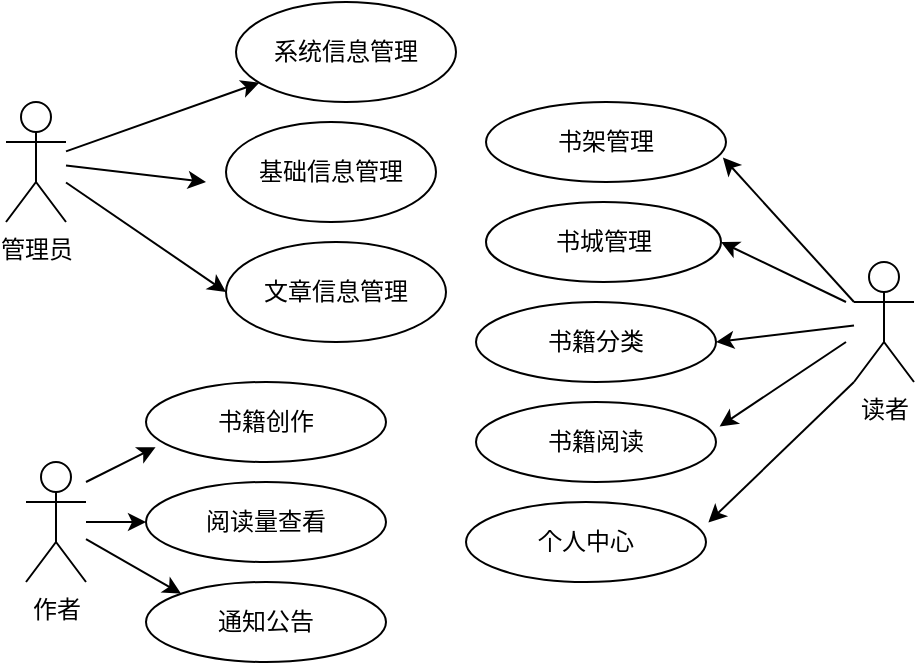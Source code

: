 <mxfile version="21.3.7" type="github">
  <diagram name="第 1 页" id="nMVoBvQUjFxtazDUa2Vx">
    <mxGraphModel dx="1290" dy="541" grid="1" gridSize="10" guides="1" tooltips="1" connect="1" arrows="1" fold="1" page="1" pageScale="1" pageWidth="827" pageHeight="1169" math="0" shadow="0">
      <root>
        <mxCell id="0" />
        <mxCell id="1" parent="0" />
        <mxCell id="s7YqE5HEIrkU_N0xy1B7-4" value="" style="group" vertex="1" connectable="0" parent="1">
          <mxGeometry x="120" y="90" width="225" height="170" as="geometry" />
        </mxCell>
        <mxCell id="j_ec8FM6DlX9najF_44M-1" value="管理员" style="shape=umlActor;verticalLabelPosition=bottom;verticalAlign=top;html=1;outlineConnect=0;" parent="s7YqE5HEIrkU_N0xy1B7-4" vertex="1">
          <mxGeometry y="50" width="30" height="60" as="geometry" />
        </mxCell>
        <mxCell id="j_ec8FM6DlX9najF_44M-6" value="系统信息管理" style="ellipse;whiteSpace=wrap;html=1;" parent="s7YqE5HEIrkU_N0xy1B7-4" vertex="1">
          <mxGeometry x="115" width="110" height="50" as="geometry" />
        </mxCell>
        <mxCell id="j_ec8FM6DlX9najF_44M-7" value="基础信息管理" style="ellipse;whiteSpace=wrap;html=1;" parent="s7YqE5HEIrkU_N0xy1B7-4" vertex="1">
          <mxGeometry x="110" y="60" width="105" height="50" as="geometry" />
        </mxCell>
        <mxCell id="j_ec8FM6DlX9najF_44M-8" value="文章信息管理" style="ellipse;whiteSpace=wrap;html=1;" parent="s7YqE5HEIrkU_N0xy1B7-4" vertex="1">
          <mxGeometry x="110" y="120" width="110" height="50" as="geometry" />
        </mxCell>
        <mxCell id="s7YqE5HEIrkU_N0xy1B7-1" value="" style="endArrow=classic;html=1;rounded=0;" edge="1" parent="s7YqE5HEIrkU_N0xy1B7-4" source="j_ec8FM6DlX9najF_44M-1" target="j_ec8FM6DlX9najF_44M-6">
          <mxGeometry width="50" height="50" relative="1" as="geometry">
            <mxPoint x="290" y="230" as="sourcePoint" />
            <mxPoint x="340" y="180" as="targetPoint" />
          </mxGeometry>
        </mxCell>
        <mxCell id="s7YqE5HEIrkU_N0xy1B7-2" value="" style="endArrow=classic;html=1;rounded=0;" edge="1" parent="s7YqE5HEIrkU_N0xy1B7-4" source="j_ec8FM6DlX9najF_44M-1">
          <mxGeometry width="50" height="50" relative="1" as="geometry">
            <mxPoint x="290" y="230" as="sourcePoint" />
            <mxPoint x="100" y="90" as="targetPoint" />
          </mxGeometry>
        </mxCell>
        <mxCell id="s7YqE5HEIrkU_N0xy1B7-3" value="" style="endArrow=classic;html=1;rounded=0;entryX=0;entryY=0.5;entryDx=0;entryDy=0;" edge="1" parent="s7YqE5HEIrkU_N0xy1B7-4" source="j_ec8FM6DlX9najF_44M-1" target="j_ec8FM6DlX9najF_44M-8">
          <mxGeometry width="50" height="50" relative="1" as="geometry">
            <mxPoint x="290" y="230" as="sourcePoint" />
            <mxPoint x="340" y="180" as="targetPoint" />
          </mxGeometry>
        </mxCell>
        <mxCell id="s7YqE5HEIrkU_N0xy1B7-26" value="" style="group" vertex="1" connectable="0" parent="1">
          <mxGeometry x="130" y="280" width="180" height="140" as="geometry" />
        </mxCell>
        <mxCell id="j_ec8FM6DlX9najF_44M-4" value="作者" style="shape=umlActor;verticalLabelPosition=bottom;verticalAlign=top;html=1;outlineConnect=0;" parent="s7YqE5HEIrkU_N0xy1B7-26" vertex="1">
          <mxGeometry y="40" width="30" height="60" as="geometry" />
        </mxCell>
        <mxCell id="s7YqE5HEIrkU_N0xy1B7-15" value="书籍创作" style="ellipse;whiteSpace=wrap;html=1;" vertex="1" parent="s7YqE5HEIrkU_N0xy1B7-26">
          <mxGeometry x="60" width="120" height="40" as="geometry" />
        </mxCell>
        <mxCell id="s7YqE5HEIrkU_N0xy1B7-16" value="阅读量查看" style="ellipse;whiteSpace=wrap;html=1;" vertex="1" parent="s7YqE5HEIrkU_N0xy1B7-26">
          <mxGeometry x="60" y="50" width="120" height="40" as="geometry" />
        </mxCell>
        <mxCell id="s7YqE5HEIrkU_N0xy1B7-17" value="通知公告" style="ellipse;whiteSpace=wrap;html=1;" vertex="1" parent="s7YqE5HEIrkU_N0xy1B7-26">
          <mxGeometry x="60" y="100" width="120" height="40" as="geometry" />
        </mxCell>
        <mxCell id="s7YqE5HEIrkU_N0xy1B7-18" value="" style="endArrow=classic;html=1;rounded=0;entryX=0.04;entryY=0.815;entryDx=0;entryDy=0;entryPerimeter=0;" edge="1" parent="s7YqE5HEIrkU_N0xy1B7-26" target="s7YqE5HEIrkU_N0xy1B7-15">
          <mxGeometry width="50" height="50" relative="1" as="geometry">
            <mxPoint x="30" y="50" as="sourcePoint" />
            <mxPoint x="360" y="130" as="targetPoint" />
          </mxGeometry>
        </mxCell>
        <mxCell id="s7YqE5HEIrkU_N0xy1B7-21" value="" style="endArrow=classic;html=1;rounded=0;" edge="1" parent="s7YqE5HEIrkU_N0xy1B7-26" source="j_ec8FM6DlX9najF_44M-4">
          <mxGeometry width="50" height="50" relative="1" as="geometry">
            <mxPoint x="310" y="180" as="sourcePoint" />
            <mxPoint x="60" y="70" as="targetPoint" />
          </mxGeometry>
        </mxCell>
        <mxCell id="s7YqE5HEIrkU_N0xy1B7-22" value="" style="endArrow=classic;html=1;rounded=0;entryX=0;entryY=0;entryDx=0;entryDy=0;" edge="1" parent="s7YqE5HEIrkU_N0xy1B7-26" source="j_ec8FM6DlX9najF_44M-4" target="s7YqE5HEIrkU_N0xy1B7-17">
          <mxGeometry width="50" height="50" relative="1" as="geometry">
            <mxPoint x="310" y="180" as="sourcePoint" />
            <mxPoint x="360" y="130" as="targetPoint" />
          </mxGeometry>
        </mxCell>
        <mxCell id="s7YqE5HEIrkU_N0xy1B7-34" value="" style="group" vertex="1" connectable="0" parent="1">
          <mxGeometry x="350" y="140" width="224" height="240" as="geometry" />
        </mxCell>
        <mxCell id="j_ec8FM6DlX9najF_44M-2" value="读者" style="shape=umlActor;verticalLabelPosition=bottom;verticalAlign=top;html=1;outlineConnect=0;" parent="s7YqE5HEIrkU_N0xy1B7-34" vertex="1">
          <mxGeometry x="194" y="80" width="30" height="60" as="geometry" />
        </mxCell>
        <mxCell id="s7YqE5HEIrkU_N0xy1B7-5" value="书架管理" style="ellipse;whiteSpace=wrap;html=1;" vertex="1" parent="s7YqE5HEIrkU_N0xy1B7-34">
          <mxGeometry x="10" width="120" height="40" as="geometry" />
        </mxCell>
        <mxCell id="s7YqE5HEIrkU_N0xy1B7-6" value="书城管理" style="ellipse;whiteSpace=wrap;html=1;" vertex="1" parent="s7YqE5HEIrkU_N0xy1B7-34">
          <mxGeometry x="10" y="50" width="117.5" height="40" as="geometry" />
        </mxCell>
        <mxCell id="s7YqE5HEIrkU_N0xy1B7-7" value="书籍分类" style="ellipse;whiteSpace=wrap;html=1;" vertex="1" parent="s7YqE5HEIrkU_N0xy1B7-34">
          <mxGeometry x="5" y="100" width="120" height="40" as="geometry" />
        </mxCell>
        <mxCell id="s7YqE5HEIrkU_N0xy1B7-8" value="书籍阅读" style="ellipse;whiteSpace=wrap;html=1;" vertex="1" parent="s7YqE5HEIrkU_N0xy1B7-34">
          <mxGeometry x="5" y="150" width="120" height="40" as="geometry" />
        </mxCell>
        <mxCell id="s7YqE5HEIrkU_N0xy1B7-9" value="个人中心" style="ellipse;whiteSpace=wrap;html=1;" vertex="1" parent="s7YqE5HEIrkU_N0xy1B7-34">
          <mxGeometry y="200" width="120" height="40" as="geometry" />
        </mxCell>
        <mxCell id="s7YqE5HEIrkU_N0xy1B7-29" value="" style="endArrow=classic;html=1;rounded=0;exitX=0;exitY=0.333;exitDx=0;exitDy=0;exitPerimeter=0;entryX=0.987;entryY=0.695;entryDx=0;entryDy=0;entryPerimeter=0;" edge="1" parent="s7YqE5HEIrkU_N0xy1B7-34" source="j_ec8FM6DlX9najF_44M-2" target="s7YqE5HEIrkU_N0xy1B7-5">
          <mxGeometry width="50" height="50" relative="1" as="geometry">
            <mxPoint x="440" y="20" as="sourcePoint" />
            <mxPoint x="490" y="-30" as="targetPoint" />
          </mxGeometry>
        </mxCell>
        <mxCell id="s7YqE5HEIrkU_N0xy1B7-30" value="" style="endArrow=classic;html=1;rounded=0;entryX=1;entryY=0.5;entryDx=0;entryDy=0;" edge="1" parent="s7YqE5HEIrkU_N0xy1B7-34" target="s7YqE5HEIrkU_N0xy1B7-6">
          <mxGeometry width="50" height="50" relative="1" as="geometry">
            <mxPoint x="190" y="100" as="sourcePoint" />
            <mxPoint x="490" y="-30" as="targetPoint" />
          </mxGeometry>
        </mxCell>
        <mxCell id="s7YqE5HEIrkU_N0xy1B7-31" value="" style="endArrow=classic;html=1;rounded=0;entryX=1;entryY=0.5;entryDx=0;entryDy=0;" edge="1" parent="s7YqE5HEIrkU_N0xy1B7-34" source="j_ec8FM6DlX9najF_44M-2" target="s7YqE5HEIrkU_N0xy1B7-7">
          <mxGeometry width="50" height="50" relative="1" as="geometry">
            <mxPoint x="440" y="20" as="sourcePoint" />
            <mxPoint x="490" y="-30" as="targetPoint" />
          </mxGeometry>
        </mxCell>
        <mxCell id="s7YqE5HEIrkU_N0xy1B7-32" value="" style="endArrow=classic;html=1;rounded=0;entryX=1.015;entryY=0.305;entryDx=0;entryDy=0;entryPerimeter=0;" edge="1" parent="s7YqE5HEIrkU_N0xy1B7-34" target="s7YqE5HEIrkU_N0xy1B7-8">
          <mxGeometry width="50" height="50" relative="1" as="geometry">
            <mxPoint x="190" y="120" as="sourcePoint" />
            <mxPoint x="490" y="-30" as="targetPoint" />
          </mxGeometry>
        </mxCell>
        <mxCell id="s7YqE5HEIrkU_N0xy1B7-33" value="" style="endArrow=classic;html=1;rounded=0;entryX=1.01;entryY=0.255;entryDx=0;entryDy=0;entryPerimeter=0;exitX=0;exitY=1;exitDx=0;exitDy=0;exitPerimeter=0;" edge="1" parent="s7YqE5HEIrkU_N0xy1B7-34" source="j_ec8FM6DlX9najF_44M-2" target="s7YqE5HEIrkU_N0xy1B7-9">
          <mxGeometry width="50" height="50" relative="1" as="geometry">
            <mxPoint x="440" y="20" as="sourcePoint" />
            <mxPoint x="490" y="-30" as="targetPoint" />
          </mxGeometry>
        </mxCell>
      </root>
    </mxGraphModel>
  </diagram>
</mxfile>

